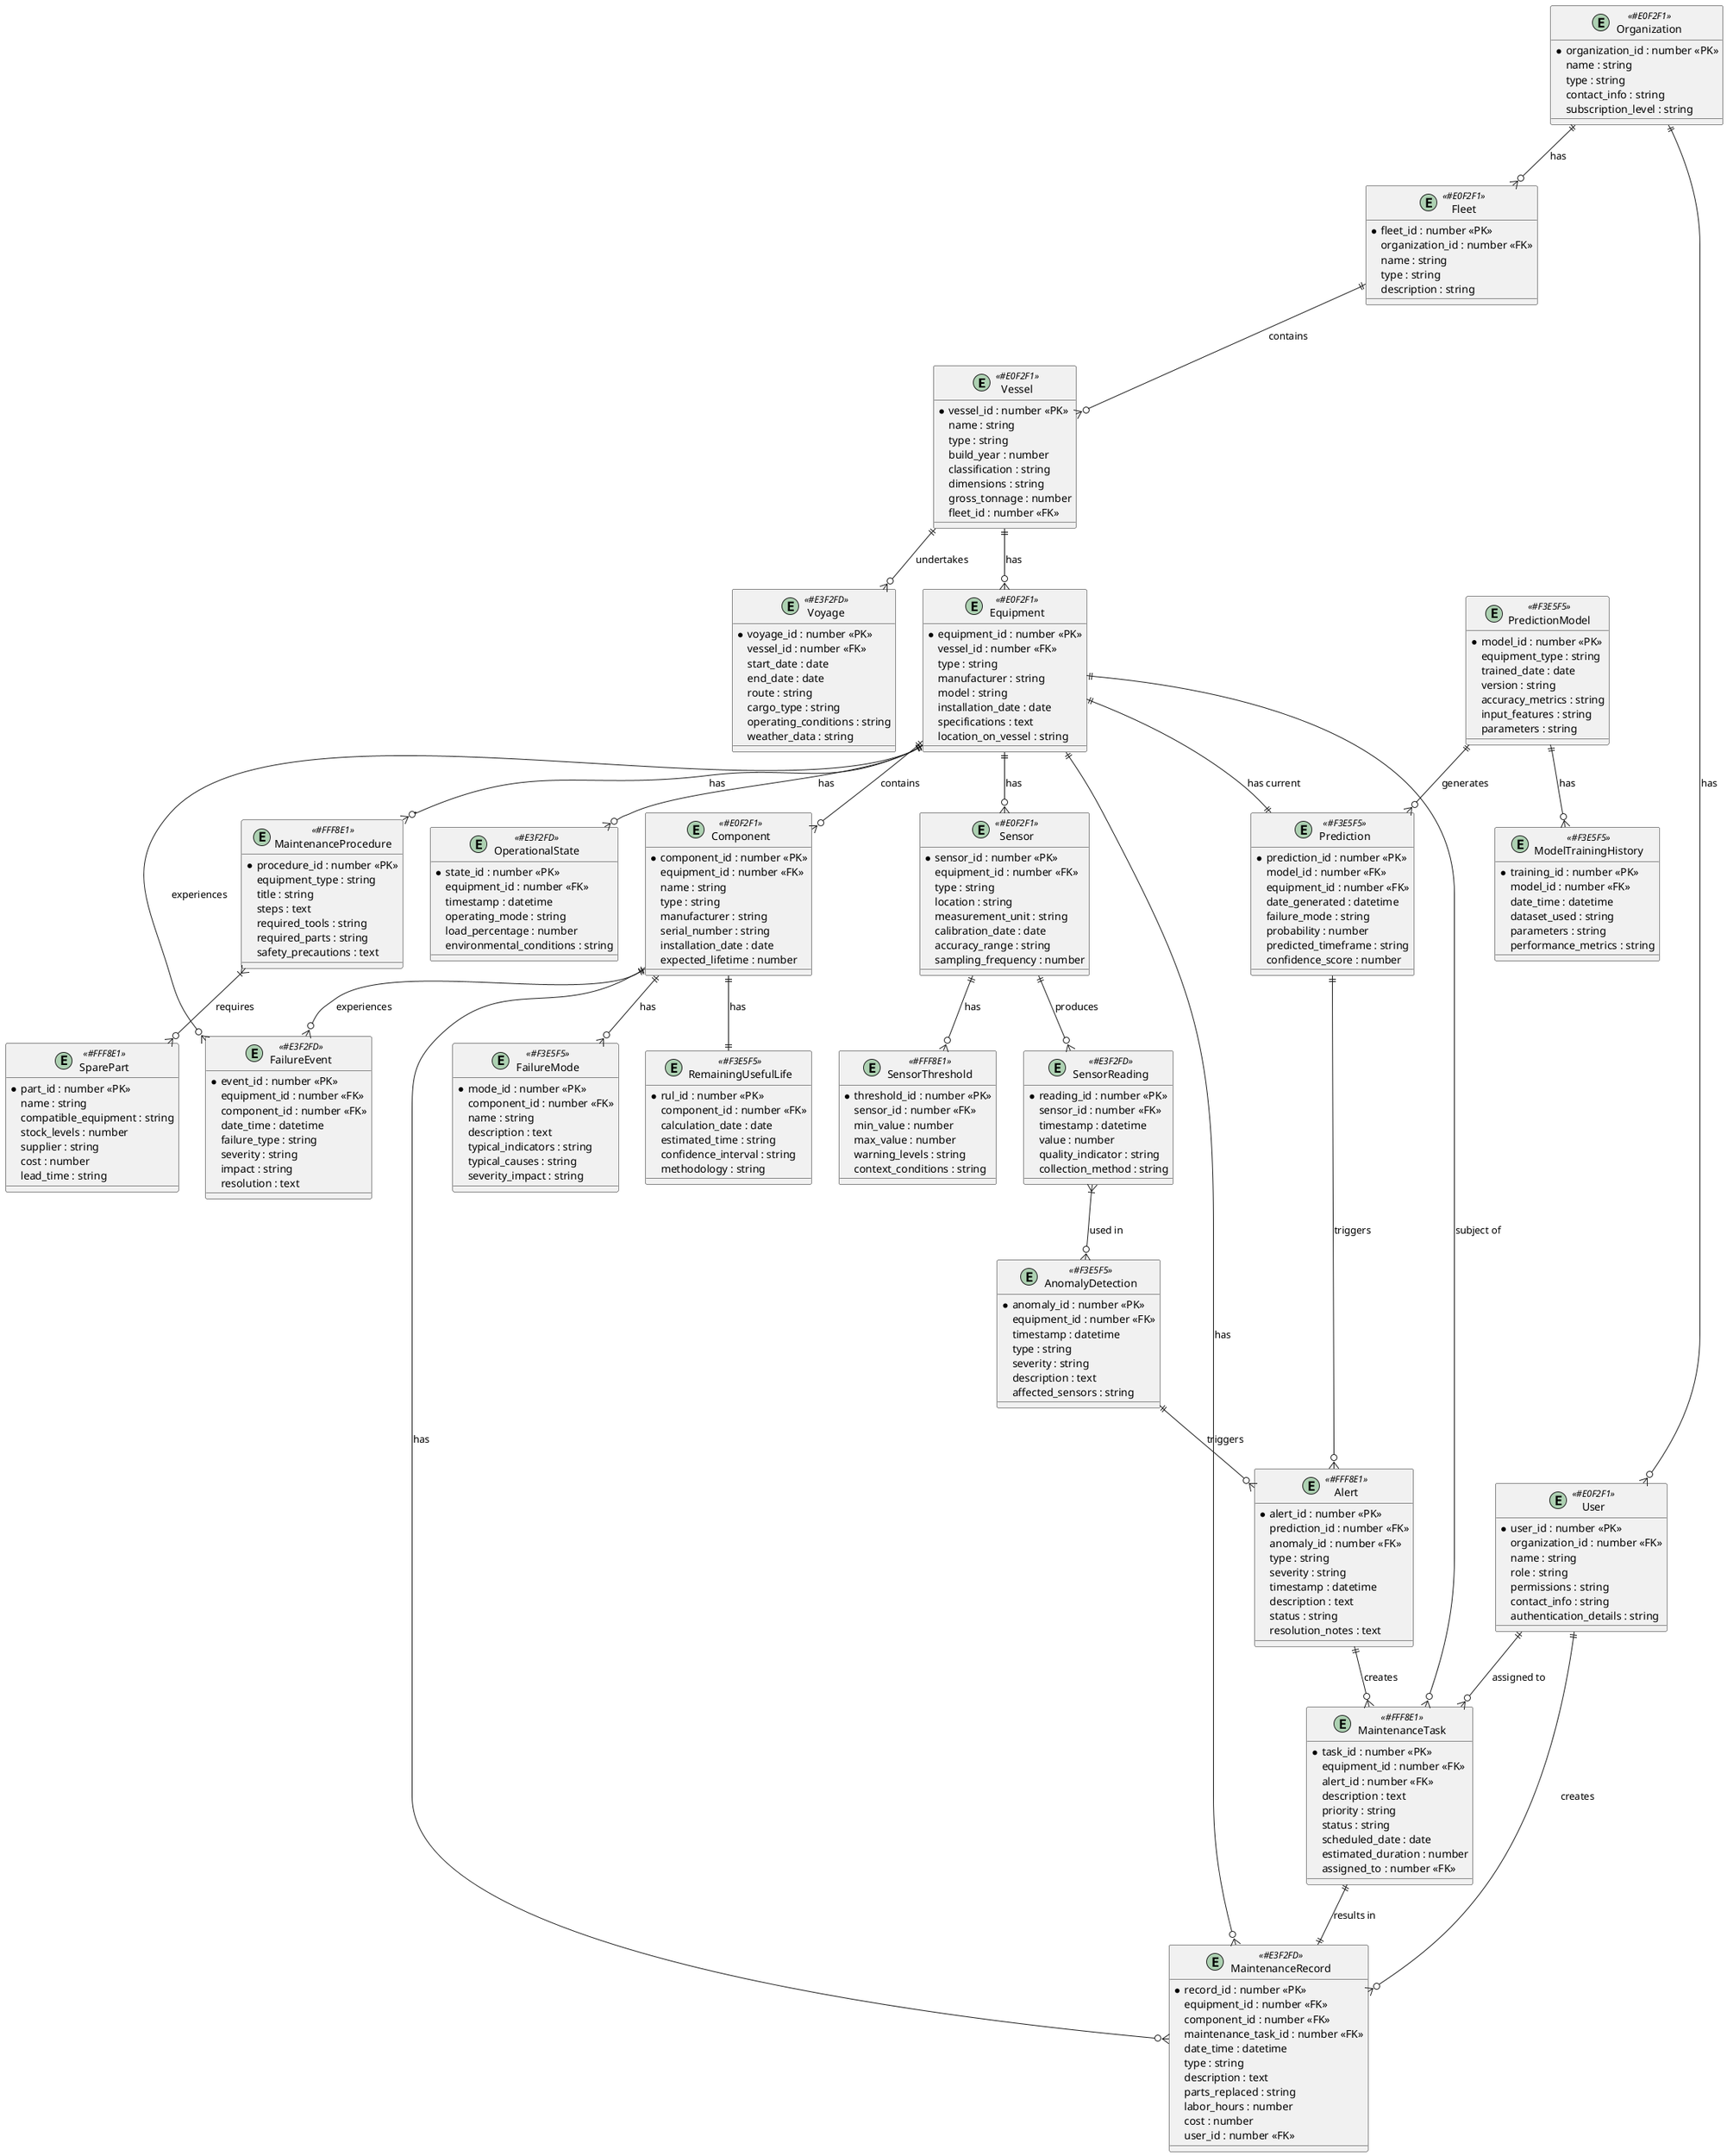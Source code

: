 @startuml "Maritime Predictive Maintenance System"

' Color scheme for better readability
!define CoreEntity #E0F2F1
!define OperationalData #E3F2FD
!define AnalyticalModels #F3E5F5
!define OperationalManagement #FFF8E1

' Core Entities
entity "Vessel" as vessel <<CoreEntity>> {
  *vessel_id : number <<PK>>
  name : string
  type : string
  build_year : number
  classification : string
  dimensions : string
  gross_tonnage : number
  fleet_id : number <<FK>>
}

entity "Equipment" as equipment <<CoreEntity>> {
  *equipment_id : number <<PK>>
  vessel_id : number <<FK>>
  type : string
  manufacturer : string
  model : string
  installation_date : date
  specifications : text
  location_on_vessel : string
}

entity "Component" as component <<CoreEntity>> {
  *component_id : number <<PK>>
  equipment_id : number <<FK>>
  name : string
  type : string
  manufacturer : string
  serial_number : string
  installation_date : date
  expected_lifetime : number
}

entity "Sensor" as sensor <<CoreEntity>> {
  *sensor_id : number <<PK>>
  equipment_id : number <<FK>>
  type : string
  location : string
  measurement_unit : string
  calibration_date : date
  accuracy_range : string
  sampling_frequency : number
}

entity "User" as user <<CoreEntity>> {
  *user_id : number <<PK>>
  organization_id : number <<FK>>
  name : string
  role : string
  permissions : string
  contact_info : string
  authentication_details : string
}

entity "Organization" as organization <<CoreEntity>> {
  *organization_id : number <<PK>>
  name : string
  type : string
  contact_info : string
  subscription_level : string
}

entity "Fleet" as fleet <<CoreEntity>> {
  *fleet_id : number <<PK>>
  organization_id : number <<FK>>
  name : string
  type : string
  description : string
}

' Operational Data
entity "SensorReading" as sensor_reading <<OperationalData>> {
  *reading_id : number <<PK>>
  sensor_id : number <<FK>>
  timestamp : datetime
  value : number
  quality_indicator : string
  collection_method : string
}

entity "OperationalState" as operational_state <<OperationalData>> {
  *state_id : number <<PK>>
  equipment_id : number <<FK>>
  timestamp : datetime
  operating_mode : string
  load_percentage : number
  environmental_conditions : string
}

entity "Voyage" as voyage <<OperationalData>> {
  *voyage_id : number <<PK>>
  vessel_id : number <<FK>>
  start_date : date
  end_date : date
  route : string
  cargo_type : string
  operating_conditions : string
  weather_data : string
}

entity "MaintenanceRecord" as maintenance_record <<OperationalData>> {
  *record_id : number <<PK>>
  equipment_id : number <<FK>>
  component_id : number <<FK>>
  maintenance_task_id : number <<FK>>
  date_time : datetime
  type : string
  description : text
  parts_replaced : string
  labor_hours : number
  cost : number
  user_id : number <<FK>>
}

entity "FailureEvent" as failure_event <<OperationalData>> {
  *event_id : number <<PK>>
  equipment_id : number <<FK>>
  component_id : number <<FK>>
  date_time : datetime
  failure_type : string
  severity : string
  impact : string
  resolution : text
}

' Analytical Models
entity "FailureMode" as failure_mode <<AnalyticalModels>> {
  *mode_id : number <<PK>>
  component_id : number <<FK>>
  name : string
  description : text
  typical_indicators : string
  typical_causes : string
  severity_impact : string
}

entity "PredictionModel" as prediction_model <<AnalyticalModels>> {
  *model_id : number <<PK>>
  equipment_type : string
  trained_date : date
  version : string
  accuracy_metrics : string
  input_features : string
  parameters : string
}

entity "ModelTrainingHistory" as model_training <<AnalyticalModels>> {
  *training_id : number <<PK>>
  model_id : number <<FK>>
  date_time : datetime
  dataset_used : string
  parameters : string
  performance_metrics : string
}

entity "Prediction" as prediction <<AnalyticalModels>> {
  *prediction_id : number <<PK>>
  model_id : number <<FK>>
  equipment_id : number <<FK>>
  date_generated : datetime
  failure_mode : string
  probability : number
  predicted_timeframe : string
  confidence_score : number
}

entity "AnomalyDetection" as anomaly_detection <<AnalyticalModels>> {
  *anomaly_id : number <<PK>>
  equipment_id : number <<FK>>
  timestamp : datetime
  type : string
  severity : string
  description : text
  affected_sensors : string
}

entity "RemainingUsefulLife" as remaining_useful_life <<AnalyticalModels>> {
  *rul_id : number <<PK>>
  component_id : number <<FK>>
  calculation_date : date
  estimated_time : string
  confidence_interval : string
  methodology : string
}

' Operational Management
entity "Alert" as alert <<OperationalManagement>> {
  *alert_id : number <<PK>>
  prediction_id : number <<FK>>
  anomaly_id : number <<FK>>
  type : string
  severity : string
  timestamp : datetime
  description : text
  status : string
  resolution_notes : text
}

entity "MaintenanceTask" as maintenance_task <<OperationalManagement>> {
  *task_id : number <<PK>>
  equipment_id : number <<FK>>
  alert_id : number <<FK>>
  description : text
  priority : string
  status : string
  scheduled_date : date
  estimated_duration : number
  assigned_to : number <<FK>>
}

entity "MaintenanceProcedure" as maintenance_procedure <<OperationalManagement>> {
  *procedure_id : number <<PK>>
  equipment_type : string
  title : string
  steps : text
  required_tools : string
  required_parts : string
  safety_precautions : text
}

entity "SparePart" as spare_part <<OperationalManagement>> {
  *part_id : number <<PK>>
  name : string
  compatible_equipment : string
  stock_levels : number
  supplier : string
  cost : number
  lead_time : string
}

entity "SensorThreshold" as sensor_threshold <<OperationalManagement>> {
  *threshold_id : number <<PK>>
  sensor_id : number <<FK>>
  min_value : number
  max_value : number
  warning_levels : string
  context_conditions : string
}

' Relationships (Core Entities)
organization ||--o{ fleet : "has"
organization ||--o{ user : "has"
fleet ||--o{ vessel : "contains"
vessel ||--o{ equipment : "has"
equipment ||--o{ component : "contains"
equipment ||--o{ sensor : "has"

' Relationships (Operational Data)
vessel ||--o{ voyage : "undertakes"
equipment ||--o{ operational_state : "has"
equipment ||--o{ maintenance_record : "has"
component ||--o{ maintenance_record : "has"
sensor ||--o{ sensor_reading : "produces"
equipment ||--o{ failure_event : "experiences"
component ||--o{ failure_event : "experiences"
user ||--o{ maintenance_record : "creates"

' Relationships (Analytical Models)
component ||--o{ failure_mode : "has"
prediction_model ||--o{ prediction : "generates"
prediction_model ||--o{ model_training : "has"
equipment ||--|| prediction : "has current"
component ||--|| remaining_useful_life : "has"
sensor_reading }|--o{ anomaly_detection : "used in"

' Relationships (Operational Management)
prediction ||--o{ alert : "triggers"
anomaly_detection ||--o{ alert : "triggers"
alert ||--o{ maintenance_task : "creates"
maintenance_task ||--|| maintenance_record : "results in"
equipment ||--o{ maintenance_task : "subject of"
equipment ||--o{ maintenance_procedure : "has"
maintenance_procedure }|--o{ spare_part : "requires"
sensor ||--o{ sensor_threshold : "has"
user ||--o{ maintenance_task : "assigned to"

@enduml